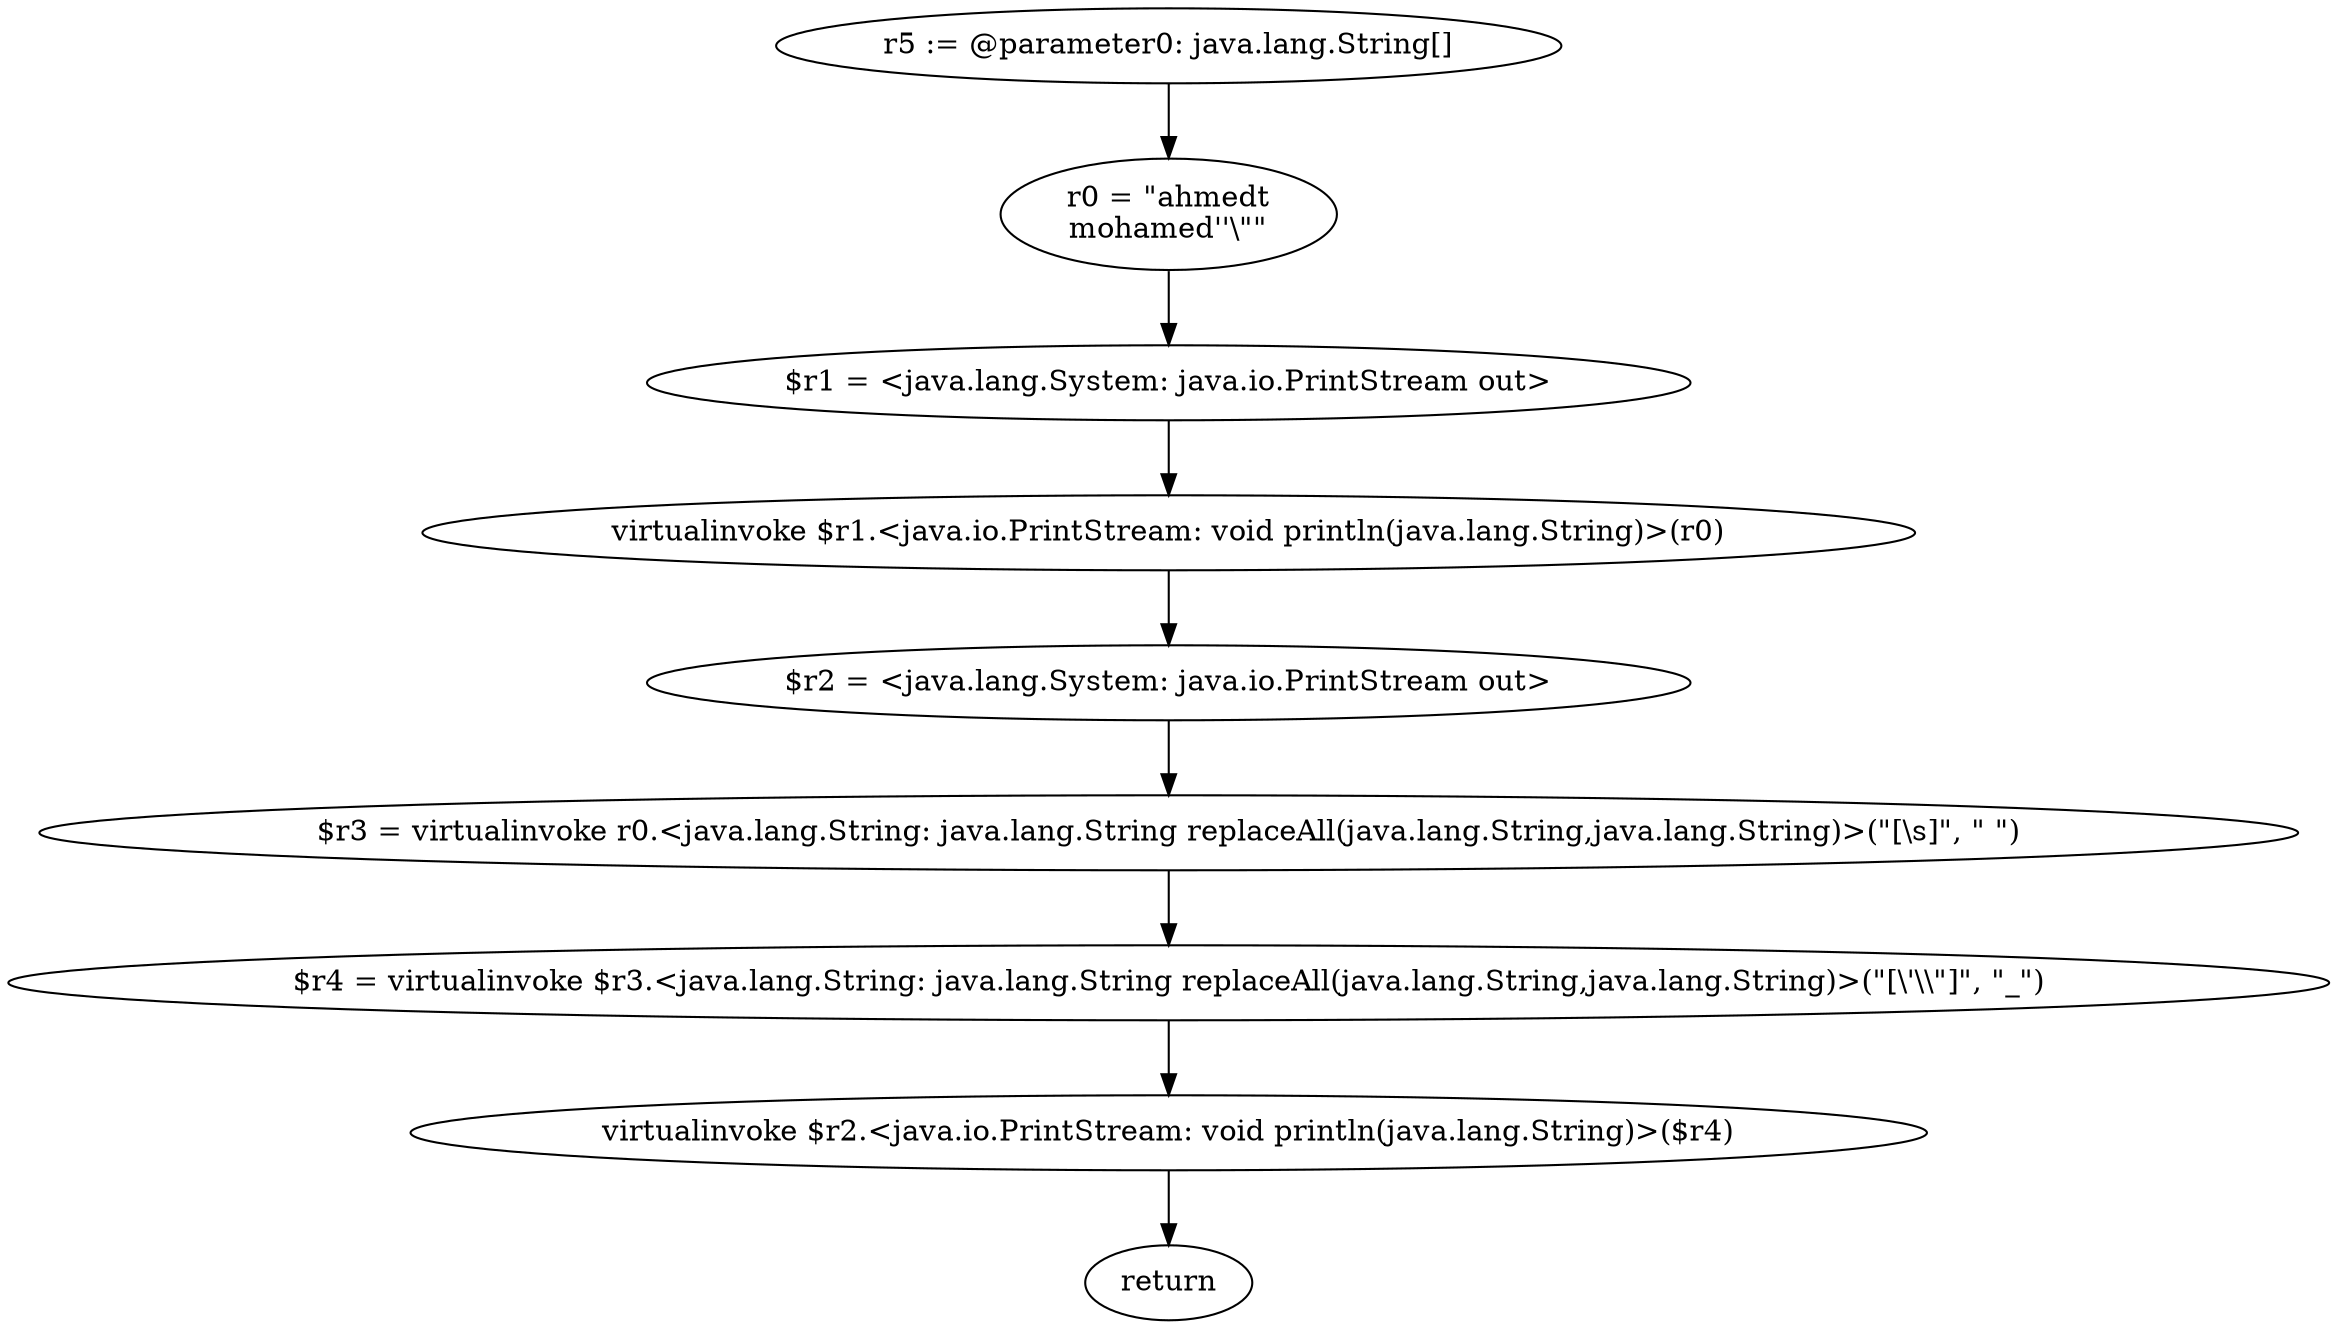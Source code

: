 digraph "unitGraph" {
    "r5 := @parameter0: java.lang.String[]"
    "r0 = \"ahmed\t\nmohamed\'\'\\\"\""
    "$r1 = <java.lang.System: java.io.PrintStream out>"
    "virtualinvoke $r1.<java.io.PrintStream: void println(java.lang.String)>(r0)"
    "$r2 = <java.lang.System: java.io.PrintStream out>"
    "$r3 = virtualinvoke r0.<java.lang.String: java.lang.String replaceAll(java.lang.String,java.lang.String)>(\"[\\s]\", \" \")"
    "$r4 = virtualinvoke $r3.<java.lang.String: java.lang.String replaceAll(java.lang.String,java.lang.String)>(\"[\\\'\\\\\"]\", \"_\")"
    "virtualinvoke $r2.<java.io.PrintStream: void println(java.lang.String)>($r4)"
    "return"
    "r5 := @parameter0: java.lang.String[]"->"r0 = \"ahmed\t\nmohamed\'\'\\\"\"";
    "r0 = \"ahmed\t\nmohamed\'\'\\\"\""->"$r1 = <java.lang.System: java.io.PrintStream out>";
    "$r1 = <java.lang.System: java.io.PrintStream out>"->"virtualinvoke $r1.<java.io.PrintStream: void println(java.lang.String)>(r0)";
    "virtualinvoke $r1.<java.io.PrintStream: void println(java.lang.String)>(r0)"->"$r2 = <java.lang.System: java.io.PrintStream out>";
    "$r2 = <java.lang.System: java.io.PrintStream out>"->"$r3 = virtualinvoke r0.<java.lang.String: java.lang.String replaceAll(java.lang.String,java.lang.String)>(\"[\\s]\", \" \")";
    "$r3 = virtualinvoke r0.<java.lang.String: java.lang.String replaceAll(java.lang.String,java.lang.String)>(\"[\\s]\", \" \")"->"$r4 = virtualinvoke $r3.<java.lang.String: java.lang.String replaceAll(java.lang.String,java.lang.String)>(\"[\\\'\\\\\"]\", \"_\")";
    "$r4 = virtualinvoke $r3.<java.lang.String: java.lang.String replaceAll(java.lang.String,java.lang.String)>(\"[\\\'\\\\\"]\", \"_\")"->"virtualinvoke $r2.<java.io.PrintStream: void println(java.lang.String)>($r4)";
    "virtualinvoke $r2.<java.io.PrintStream: void println(java.lang.String)>($r4)"->"return";
}
